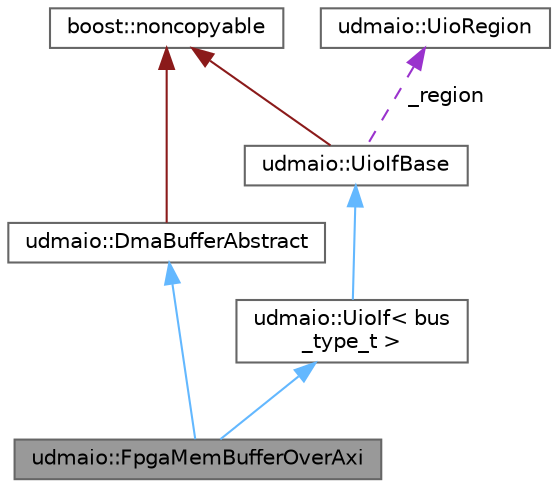 digraph "udmaio::FpgaMemBufferOverAxi"
{
 // INTERACTIVE_SVG=YES
 // LATEX_PDF_SIZE
  bgcolor="transparent";
  edge [fontname=Helvetica,fontsize=10,labelfontname=Helvetica,labelfontsize=10];
  node [fontname=Helvetica,fontsize=10,shape=box,height=0.2,width=0.4];
  Node1 [label="udmaio::FpgaMemBufferOverAxi",height=0.2,width=0.4,color="gray40", fillcolor="grey60", style="filled", fontcolor="black",tooltip="DMA data buffer accessed over AXI/UIO, described w/ explicit address & size."];
  Node2 -> Node1 [dir="back",color="steelblue1",style="solid"];
  Node2 [label="udmaio::DmaBufferAbstract",height=0.2,width=0.4,color="gray40", fillcolor="white", style="filled",URL="$classudmaio_1_1_dma_buffer_abstract.html",tooltip="Base class for DMA data buffer."];
  Node3 -> Node2 [dir="back",color="firebrick4",style="solid"];
  Node3 [label="boost::noncopyable",height=0.2,width=0.4,color="gray40", fillcolor="white", style="filled",tooltip=" "];
  Node4 -> Node1 [dir="back",color="steelblue1",style="solid"];
  Node4 [label="udmaio::UioIf\< bus\l_type_t \>",height=0.2,width=0.4,color="gray40", fillcolor="white", style="filled",URL="$classudmaio_1_1_uio_if.html",tooltip="UIO Interface implementing bus access."];
  Node5 -> Node4 [dir="back",color="steelblue1",style="solid"];
  Node5 [label="udmaio::UioIfBase",height=0.2,width=0.4,color="gray40", fillcolor="white", style="filled",URL="$classudmaio_1_1_uio_if_base.html",tooltip="Base class for UIO interfaces."];
  Node3 -> Node5 [dir="back",color="firebrick4",style="solid"];
  Node6 -> Node5 [dir="back",color="darkorchid3",style="dashed",label=" _region" ];
  Node6 [label="udmaio::UioRegion",height=0.2,width=0.4,color="gray40", fillcolor="white", style="filled",URL="$structudmaio_1_1_uio_region.html",tooltip="General-purpose struct to define a memory area."];
}
